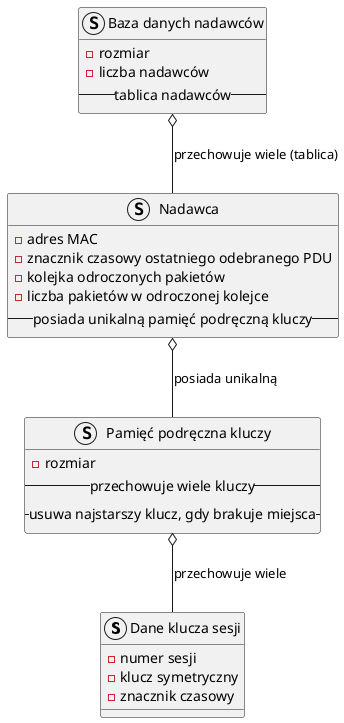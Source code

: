 @startuml

struct "Dane klucza sesji" {
    - numer sesji
    - klucz symetryczny
    - znacznik czasowy
}

struct "Pamięć podręczna kluczy" {
    - rozmiar
    -- przechowuje wiele kluczy --
    -- usuwa najstarszy klucz, gdy brakuje miejsca --
}

struct "Nadawca" {
    - adres MAC
    - znacznik czasowy ostatniego odebranego PDU
    - kolejka odroczonych pakietów
    - liczba pakietów w odroczonej kolejce
    -- posiada unikalną pamięć podręczną kluczy --
}

struct "Baza danych nadawców" {
    - rozmiar
    - liczba nadawców
    -- tablica nadawców --
}

"Baza danych nadawców" o-- "Nadawca" : przechowuje wiele (tablica)
"Nadawca" o-- "Pamięć podręczna kluczy" : posiada unikalną
"Pamięć podręczna kluczy" o-- "Dane klucza sesji" : przechowuje wiele

@enduml
